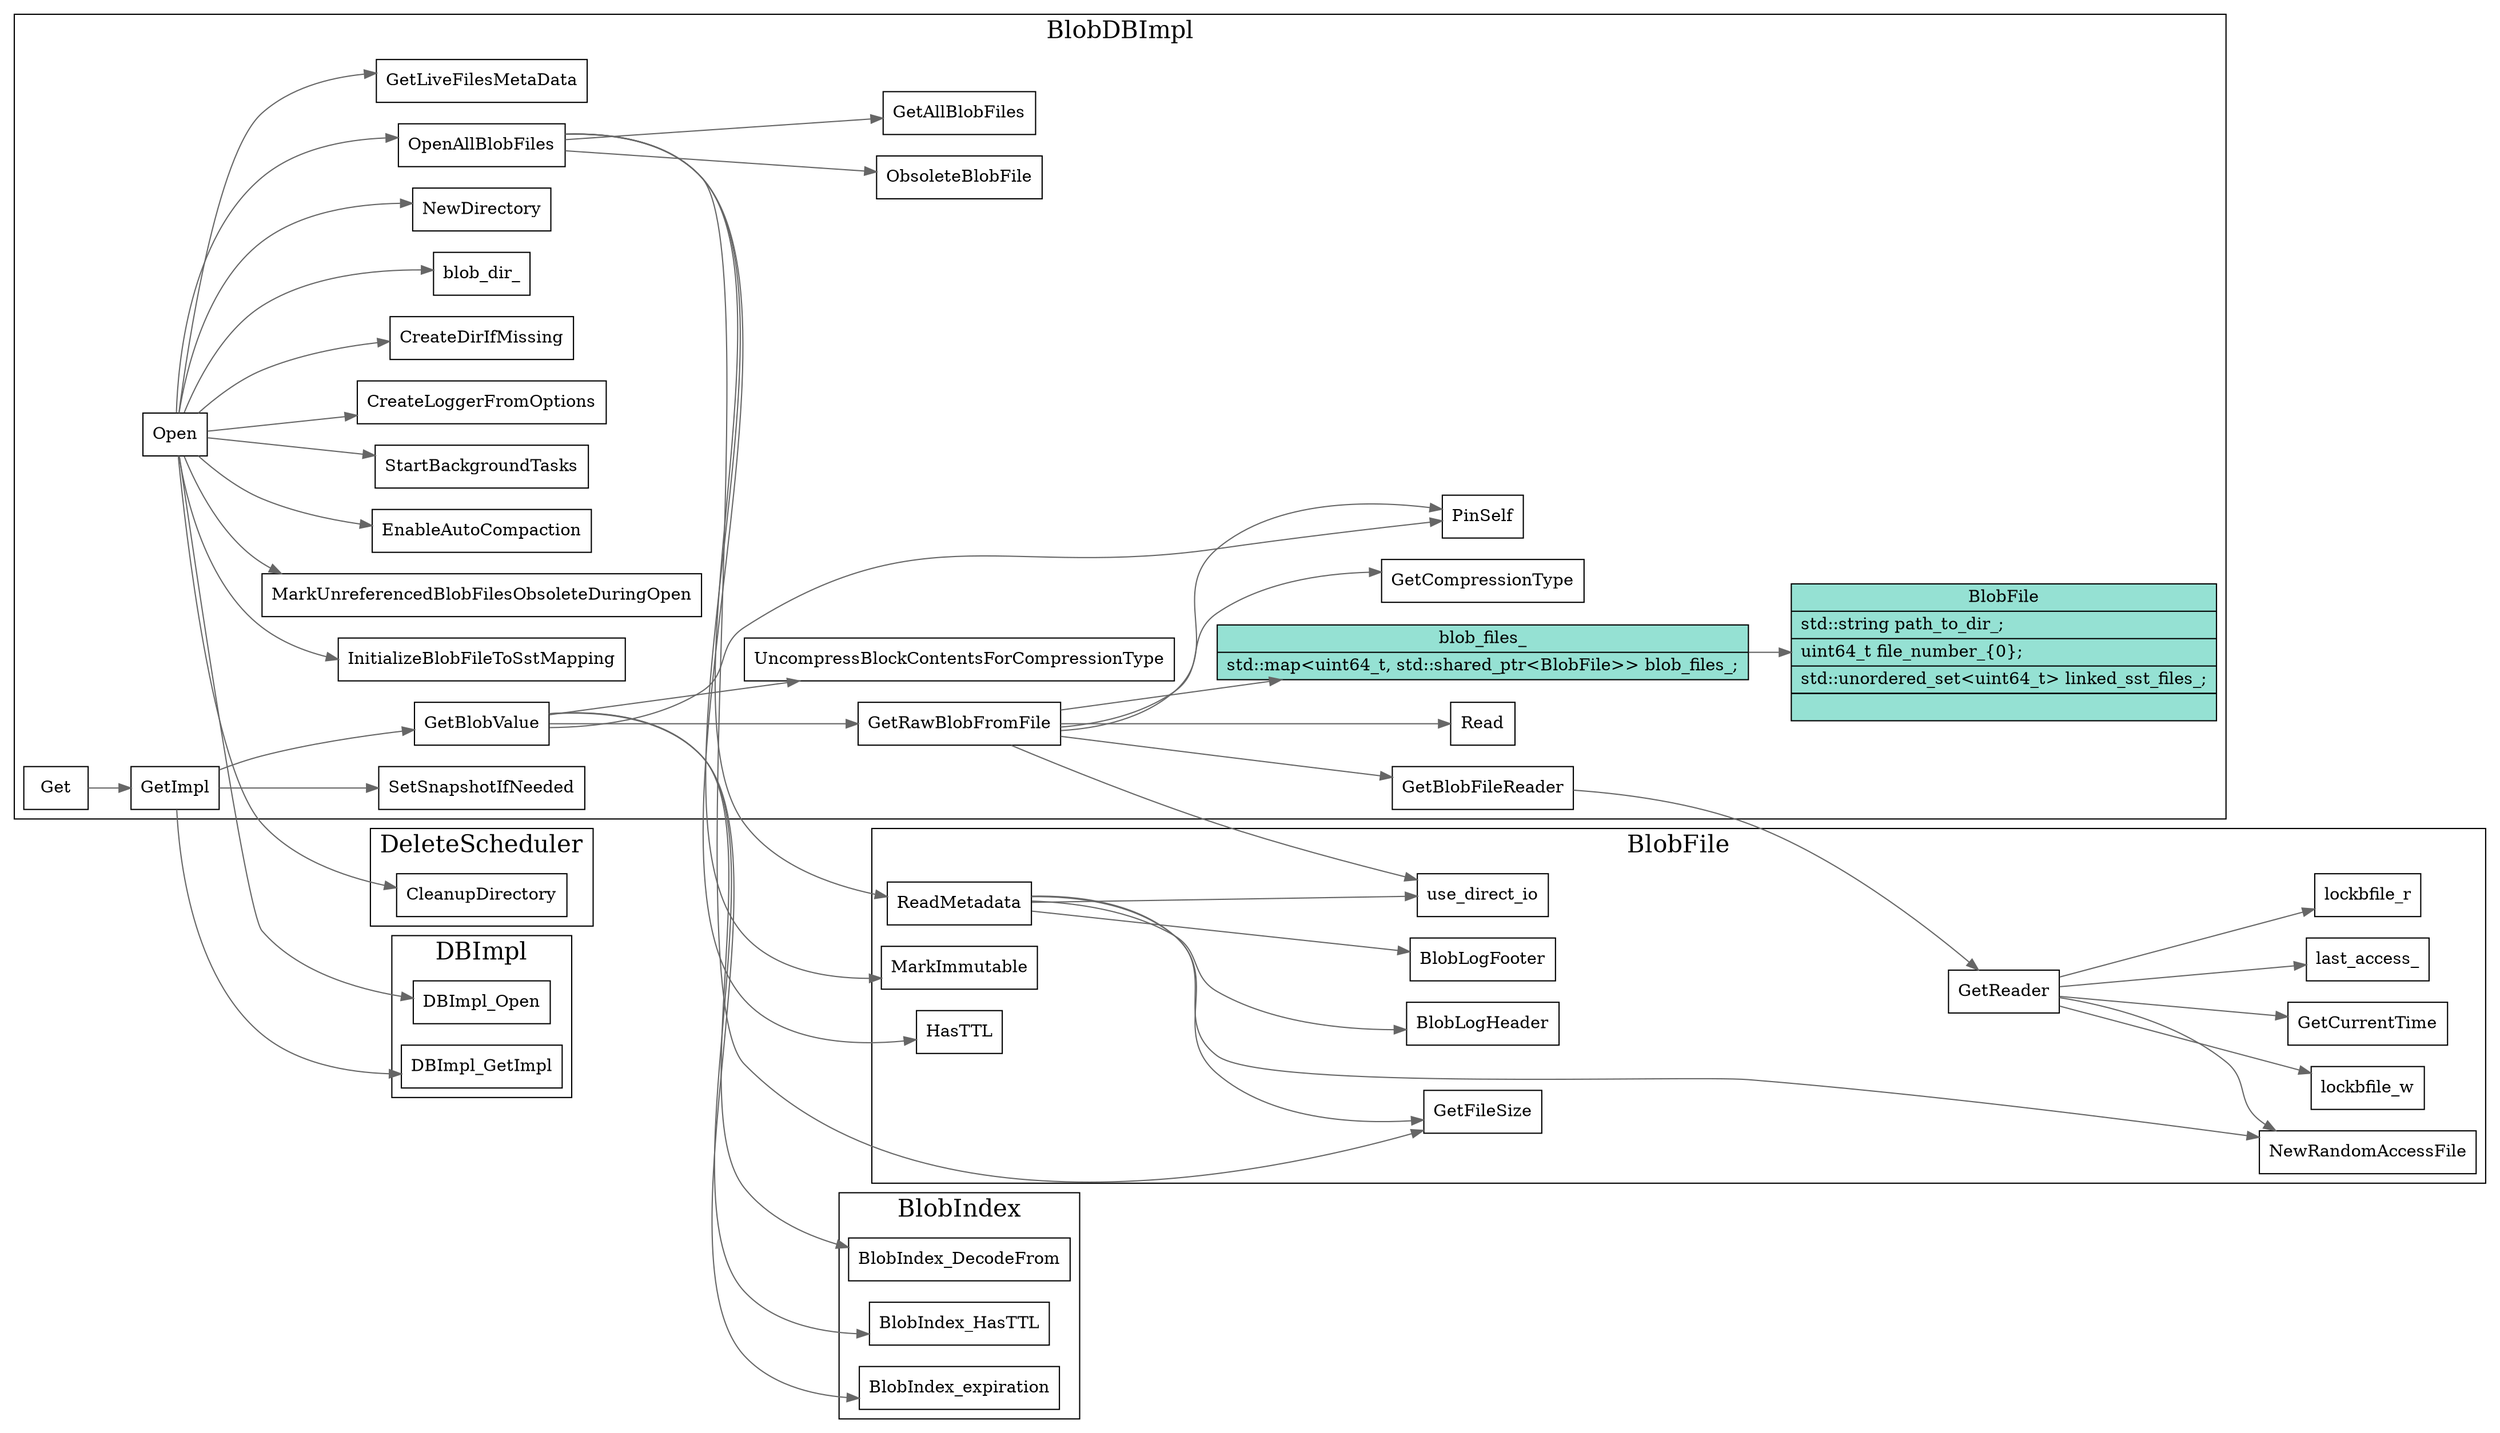 digraph blobdb {
  node[shape=box];
  edge[color=gray40];
  newrank=true;
  rankdir=LR;

  subgraph cluster_DeleteScheduler {
    graph[label="DeleteScheduler";fontsize=20;];
    CleanupDirectory;
  }

  subgraph cluster_DBImpl {
    graph[label="DBImpl";fontsize=20;];
    DBImpl_Open
    DBImpl_GetImpl;
  }
  subgraph cluster_BlobIndex {
    graph[label="BlobIndex";fontsize=20;];
    BlobIndex_DecodeFrom;
    BlobIndex_HasTTL;
    BlobIndex_expiration;
  }

  subgraph cluster_BlobFile {
    graph[label="BlobFile";fontsize=20;];
    ReadMetadata -> {
      GetFileSize;
      NewRandomAccessFile;
      use_direct_io;
      BlobLogHeader;
      BlobLogFooter;
    };

    MarkImmutable;
    HasTTL;
    GetFileSize;
    GetReader -> {
      GetCurrentTime;
      last_access_;
      lockbfile_r;
      lockbfile_w;
      NewRandomAccessFile;
    };
  }

  subgraph cluster_BlobDBImpl {
    graph[label="BlobDBImpl";fontsize=20;];
    Open -> {
      CreateLoggerFromOptions;
      CreateDirIfMissing;
      blob_dir_;
      NewDirectory;
      OpenAllBlobFiles;
      DBImpl_Open;
      GetLiveFilesMetaData;
      InitializeBlobFileToSstMapping;
      MarkUnreferencedBlobFilesObsoleteDuringOpen;
      EnableAutoCompaction;
      CleanupDirectory;
      StartBackgroundTasks;
    }

    OpenAllBlobFiles -> {
      GetAllBlobFiles;
      MarkImmutable;
      ReadMetadata;
      ObsoleteBlobFile;
      HasTTL;
      GetFileSize;
    }

    Get -> GetImpl;
    GetImpl -> {
      SetSnapshotIfNeeded;
      DBImpl_GetImpl;
      GetBlobValue;
    }
    GetBlobValue -> {
      BlobIndex_DecodeFrom;
      BlobIndex_expiration;
      BlobIndex_HasTTL;
      GetRawBlobFromFile;
      UncompressBlockContentsForCompressionType;
      PinSelf;
    }

    GetRawBlobFromFile -> {
      blob_files_;
      GetCompressionType;
      GetBlobFileReader;
      use_direct_io;
      Read;
      PinSelf;
    }
    GetBlobFileReader -> GetReader;
    blob_files_[
      shape="record";
      fillcolor="#95e1d3"
      style=filled;
      label="{{
        blob_files_|
          std::map\<uint64_t, std::shared_ptr\<BlobFile\>\> blob_files_;
      }}"
    ];
    blob_files_ -> BlobFile;
    BlobFile[
      shape="record";
      fillcolor="#95e1d3"
      style=filled;
      label="{{
        BlobFile|
          std::string path_to_dir_;\l|
          uint64_t file_number_\{0\};\l|
          std::unordered_set\<uint64_t\> linked_sst_files_;\l|
          ...
          std::shared_ptr<Writer> log_writer_;\l|
      }}"
    ];
  }
}
